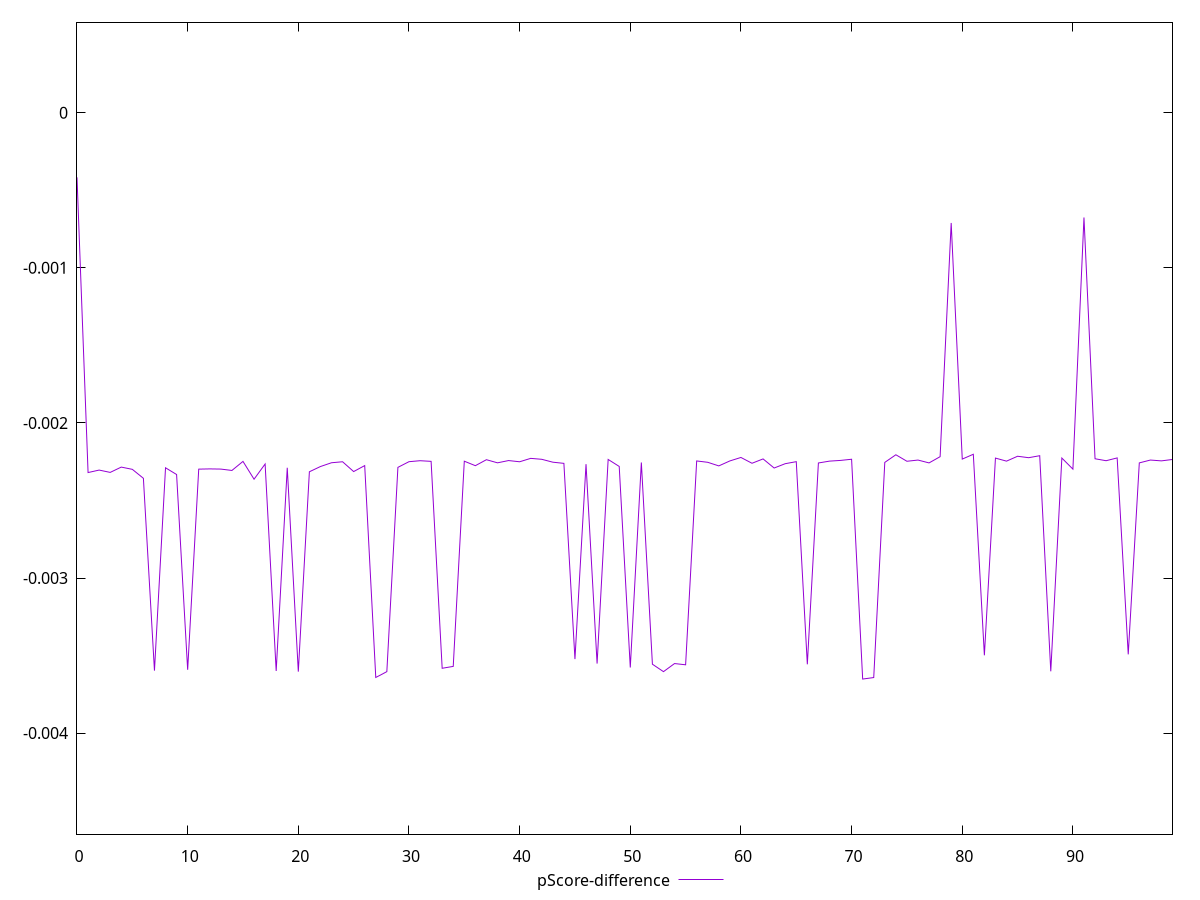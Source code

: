 reset

$pScoreDifference <<EOF
0 -0.0004164199541745184
1 -0.0023198747322816793
2 -0.002303855467626681
3 -0.0023188925401984584
4 -0.002284683787608932
5 -0.0022991512557231086
6 -0.0023569714257645202
7 -0.0035973469983335837
8 -0.0022891420583325273
9 -0.002332488816063183
10 -0.00359185501805781
11 -0.00229784232850494
12 -0.002296310347838393
13 -0.0022975215179930064
14 -0.00230633524056989
15 -0.002247954851573697
16 -0.0023627670619166263
17 -0.00226467938621977
18 -0.003599567783387103
19 -0.002288881106852214
20 -0.0036036581302721915
21 -0.0023148608390147762
22 -0.0022810254525972296
23 -0.0022566423284064996
24 -0.002250255136617363
25 -0.002313511068156915
26 -0.002275020659014193
27 -0.003641260016225001
28 -0.0036036581302721915
29 -0.0022864158281203917
30 -0.0022498148693264053
31 -0.0022435379242607967
32 -0.002247647730802882
33 -0.003581968862803153
34 -0.0035698057232368408
35 -0.0022466228460364945
36 -0.0022755569032445466
37 -0.002236985058010066
38 -0.002257162734649709
39 -0.002242518629774537
40 -0.002250354829013479
41 -0.002228380841760691
42 -0.0022344019298099482
43 -0.002253014551188648
44 -0.0022606122456707567
45 -0.003522729048911266
46 -0.0022658693089476767
47 -0.003551636900381294
48 -0.0022353150605098904
49 -0.0022803874926291545
50 -0.003577150970327514
51 -0.002254894441952926
52 -0.003555672167629309
53 -0.0036037345539219334
54 -0.0035514994737368966
55 -0.0035595525958170837
56 -0.0022450302195926586
57 -0.0022537963056108445
58 -0.002276935666137181
59 -0.0022448975400878313
60 -0.002222545086459027
61 -0.002259966194445351
62 -0.002231977954382791
63 -0.00229063244688843
64 -0.0022627431406025966
65 -0.0022496487480128113
66 -0.0035563049263657165
67 -0.0022581205242291347
68 -0.0022462080155757347
69 -0.002241599085682111
70 -0.0022340549330823745
71 -0.0036514803112763783
72 -0.003641799228936149
73 -0.0022543411625497445
74 -0.0022051822459461246
75 -0.0022470501832574374
76 -0.002239268394354288
77 -0.002257683233545915
78 -0.0022174972619994904
79 -0.0007105216013678639
80 -0.0022330926480962354
81 -0.002201908546528797
82 -0.0034985153127726765
83 -0.00222656748564265
84 -0.002246274384474223
85 -0.002214726377848031
86 -0.0022240883316907434
87 -0.002211240922555202
88 -0.0036017201589634285
89 -0.002226287341422384
90 -0.002297800114620885
91 -0.0006749323844372768
92 -0.0022309008257057616
93 -0.0022435462126737526
94 -0.002225447072126352
95 -0.003492446030681995
96 -0.002257620768785995
97 -0.0022392601181487892
98 -0.002244503683479948
99 -0.00223552582390385
EOF

set key outside below
set xrange [0:99]
set yrange [-0.004651480311276378:0.0005835800458254816]
set trange [-0.004651480311276378:0.0005835800458254816]
set terminal svg size 640, 500 enhanced background rgb 'white'
set output "reports/report_00032_2021-02-25T10-28-15.087Z/first-contentful-paint/samples/agenda/pScore-difference/values.svg"

plot $pScoreDifference title "pScore-difference" with line

reset
